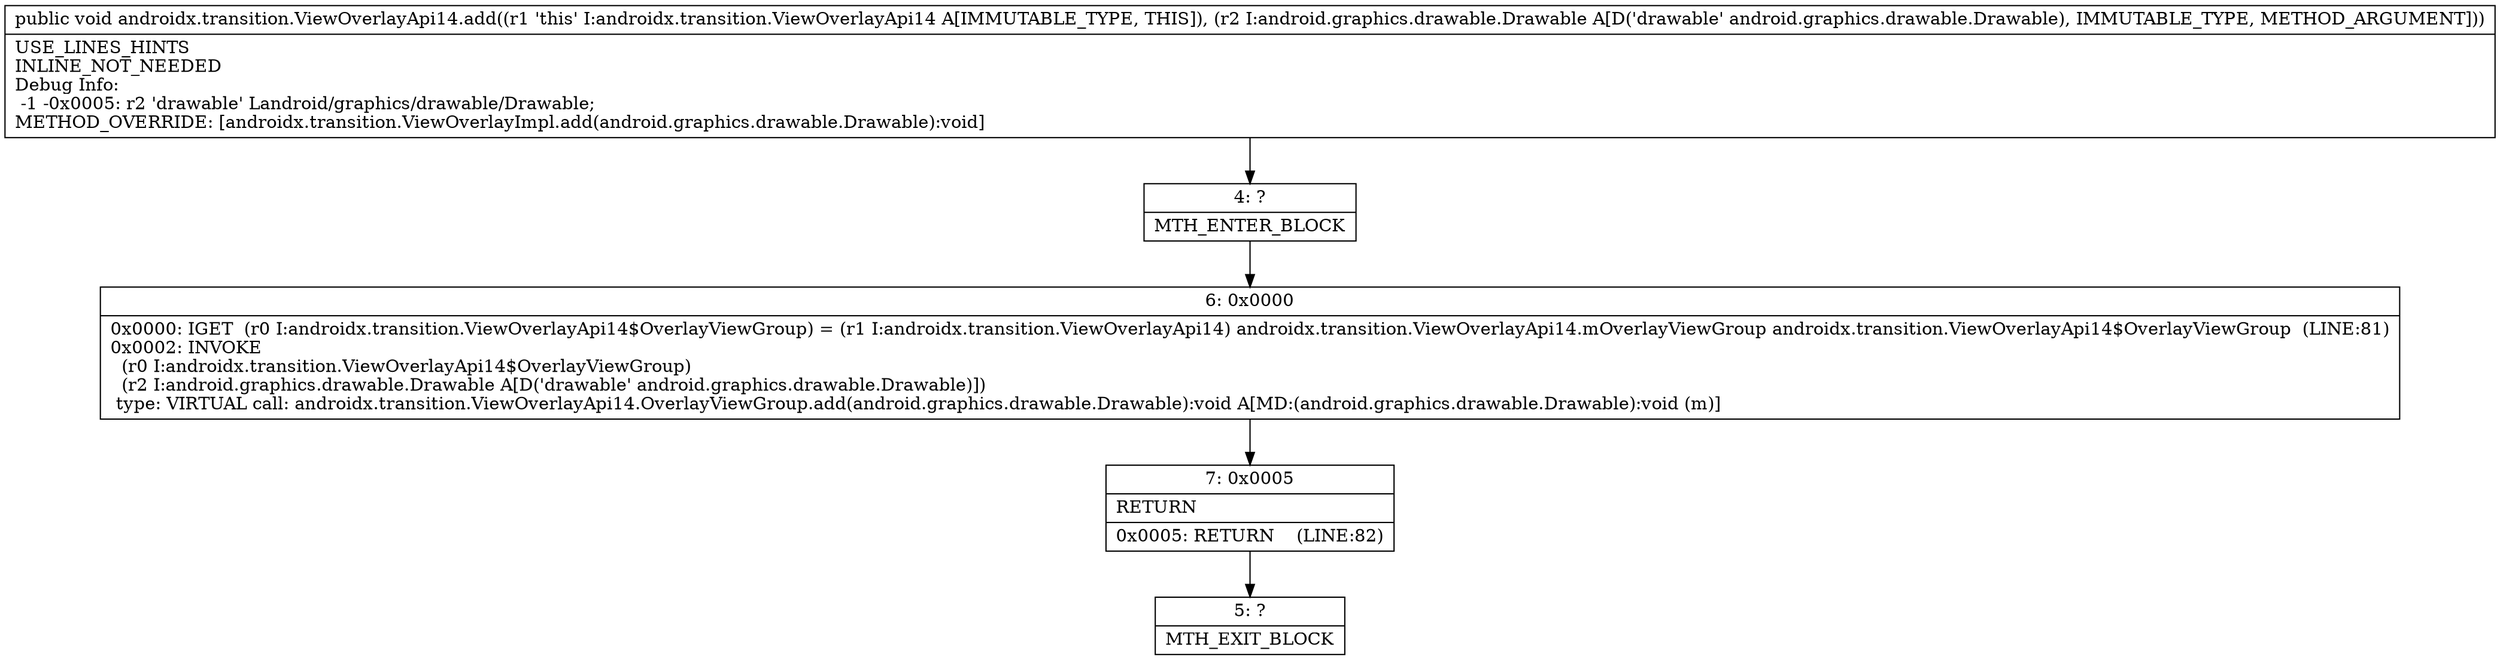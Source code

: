 digraph "CFG forandroidx.transition.ViewOverlayApi14.add(Landroid\/graphics\/drawable\/Drawable;)V" {
Node_4 [shape=record,label="{4\:\ ?|MTH_ENTER_BLOCK\l}"];
Node_6 [shape=record,label="{6\:\ 0x0000|0x0000: IGET  (r0 I:androidx.transition.ViewOverlayApi14$OverlayViewGroup) = (r1 I:androidx.transition.ViewOverlayApi14) androidx.transition.ViewOverlayApi14.mOverlayViewGroup androidx.transition.ViewOverlayApi14$OverlayViewGroup  (LINE:81)\l0x0002: INVOKE  \l  (r0 I:androidx.transition.ViewOverlayApi14$OverlayViewGroup)\l  (r2 I:android.graphics.drawable.Drawable A[D('drawable' android.graphics.drawable.Drawable)])\l type: VIRTUAL call: androidx.transition.ViewOverlayApi14.OverlayViewGroup.add(android.graphics.drawable.Drawable):void A[MD:(android.graphics.drawable.Drawable):void (m)]\l}"];
Node_7 [shape=record,label="{7\:\ 0x0005|RETURN\l|0x0005: RETURN    (LINE:82)\l}"];
Node_5 [shape=record,label="{5\:\ ?|MTH_EXIT_BLOCK\l}"];
MethodNode[shape=record,label="{public void androidx.transition.ViewOverlayApi14.add((r1 'this' I:androidx.transition.ViewOverlayApi14 A[IMMUTABLE_TYPE, THIS]), (r2 I:android.graphics.drawable.Drawable A[D('drawable' android.graphics.drawable.Drawable), IMMUTABLE_TYPE, METHOD_ARGUMENT]))  | USE_LINES_HINTS\lINLINE_NOT_NEEDED\lDebug Info:\l  \-1 \-0x0005: r2 'drawable' Landroid\/graphics\/drawable\/Drawable;\lMETHOD_OVERRIDE: [androidx.transition.ViewOverlayImpl.add(android.graphics.drawable.Drawable):void]\l}"];
MethodNode -> Node_4;Node_4 -> Node_6;
Node_6 -> Node_7;
Node_7 -> Node_5;
}

